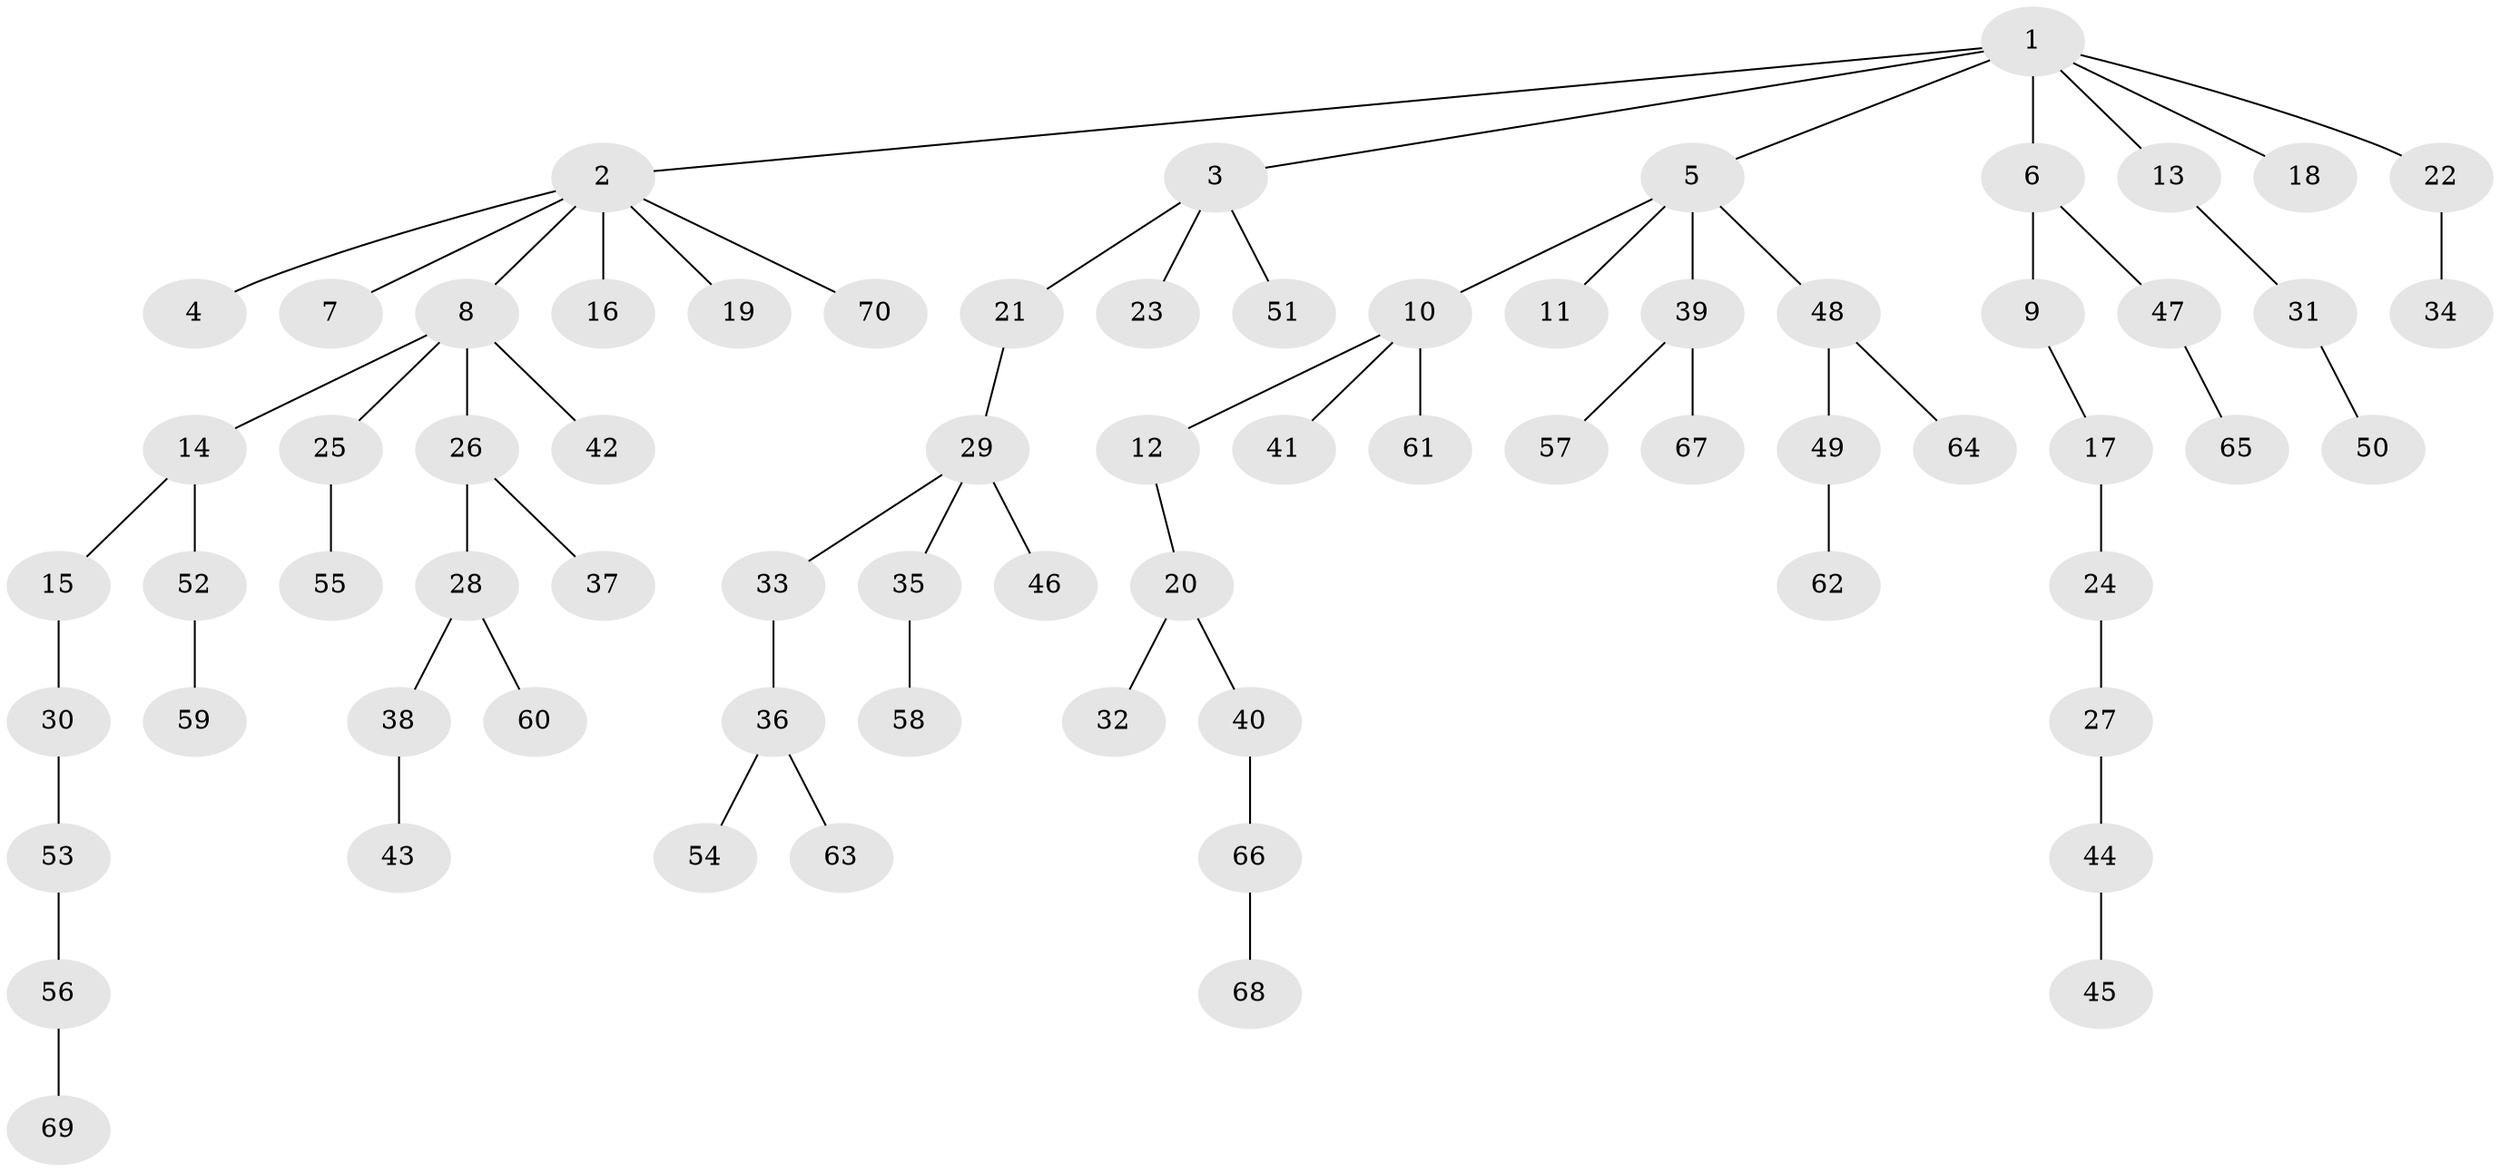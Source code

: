 // original degree distribution, {7: 0.007194244604316547, 8: 0.007194244604316547, 5: 0.04316546762589928, 2: 0.2014388489208633, 6: 0.014388489208633094, 3: 0.11510791366906475, 4: 0.07194244604316546, 1: 0.539568345323741}
// Generated by graph-tools (version 1.1) at 2025/43/03/06/25 01:43:20]
// undirected, 70 vertices, 69 edges
graph export_dot {
graph [start="1"]
  node [color=gray90,style=filled];
  1;
  2;
  3;
  4;
  5;
  6;
  7;
  8;
  9;
  10;
  11;
  12;
  13;
  14;
  15;
  16;
  17;
  18;
  19;
  20;
  21;
  22;
  23;
  24;
  25;
  26;
  27;
  28;
  29;
  30;
  31;
  32;
  33;
  34;
  35;
  36;
  37;
  38;
  39;
  40;
  41;
  42;
  43;
  44;
  45;
  46;
  47;
  48;
  49;
  50;
  51;
  52;
  53;
  54;
  55;
  56;
  57;
  58;
  59;
  60;
  61;
  62;
  63;
  64;
  65;
  66;
  67;
  68;
  69;
  70;
  1 -- 2 [weight=1.0];
  1 -- 3 [weight=1.0];
  1 -- 5 [weight=1.0];
  1 -- 6 [weight=2.0];
  1 -- 13 [weight=1.0];
  1 -- 18 [weight=1.0];
  1 -- 22 [weight=1.0];
  2 -- 4 [weight=1.0];
  2 -- 7 [weight=1.0];
  2 -- 8 [weight=1.0];
  2 -- 16 [weight=1.0];
  2 -- 19 [weight=1.0];
  2 -- 70 [weight=1.0];
  3 -- 21 [weight=1.0];
  3 -- 23 [weight=1.0];
  3 -- 51 [weight=1.0];
  5 -- 10 [weight=1.0];
  5 -- 11 [weight=1.0];
  5 -- 39 [weight=1.0];
  5 -- 48 [weight=1.0];
  6 -- 9 [weight=1.0];
  6 -- 47 [weight=1.0];
  8 -- 14 [weight=1.0];
  8 -- 25 [weight=1.0];
  8 -- 26 [weight=1.0];
  8 -- 42 [weight=2.0];
  9 -- 17 [weight=1.0];
  10 -- 12 [weight=1.0];
  10 -- 41 [weight=1.0];
  10 -- 61 [weight=1.0];
  12 -- 20 [weight=1.0];
  13 -- 31 [weight=1.0];
  14 -- 15 [weight=1.0];
  14 -- 52 [weight=2.0];
  15 -- 30 [weight=1.0];
  17 -- 24 [weight=2.0];
  20 -- 32 [weight=1.0];
  20 -- 40 [weight=1.0];
  21 -- 29 [weight=1.0];
  22 -- 34 [weight=2.0];
  24 -- 27 [weight=1.0];
  25 -- 55 [weight=1.0];
  26 -- 28 [weight=1.0];
  26 -- 37 [weight=1.0];
  27 -- 44 [weight=1.0];
  28 -- 38 [weight=1.0];
  28 -- 60 [weight=1.0];
  29 -- 33 [weight=1.0];
  29 -- 35 [weight=1.0];
  29 -- 46 [weight=1.0];
  30 -- 53 [weight=1.0];
  31 -- 50 [weight=1.0];
  33 -- 36 [weight=1.0];
  35 -- 58 [weight=2.0];
  36 -- 54 [weight=1.0];
  36 -- 63 [weight=1.0];
  38 -- 43 [weight=1.0];
  39 -- 57 [weight=1.0];
  39 -- 67 [weight=1.0];
  40 -- 66 [weight=1.0];
  44 -- 45 [weight=1.0];
  47 -- 65 [weight=1.0];
  48 -- 49 [weight=1.0];
  48 -- 64 [weight=1.0];
  49 -- 62 [weight=1.0];
  52 -- 59 [weight=1.0];
  53 -- 56 [weight=1.0];
  56 -- 69 [weight=1.0];
  66 -- 68 [weight=1.0];
}
